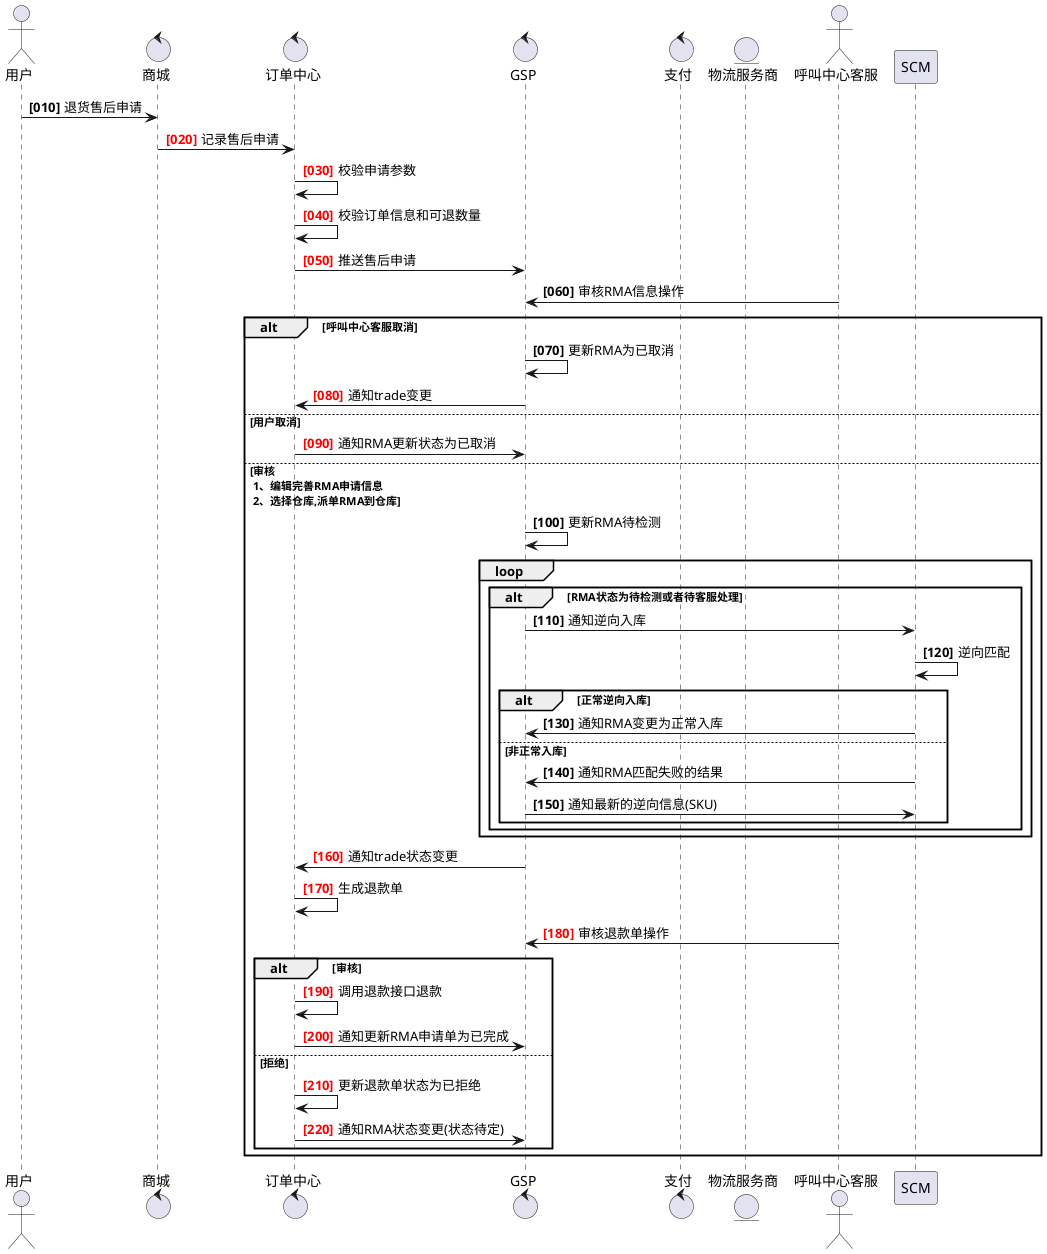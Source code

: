 @startuml
actor 用户
actor 呼叫中心客服

control 商城
control 订单中心 as trade
control GSP
control 支付
entity 物流服务商
actor 呼叫中心客服

autonumber 10 10 "<b>[000]"
用户 -> 商城: 退货售后申请
autonumber resume "<font color=red><b>[000]"
商城 -> trade: 记录售后申请
trade -> trade: 校验申请参数
trade -> trade: 校验订单信息和可退数量
trade -> GSP:推送售后申请

autonumber resume "<b>[000]"

呼叫中心客服 -> GSP:审核RMA信息操作

alt 呼叫中心客服取消
    GSP -> GSP:更新RMA为已取消
    autonumber resume "<font color=red><b>[000]"
    GSP -> trade: 通知trade变更
    autonumber resume "<b>[000]"
else 用户取消
    autonumber resume "<font color=red><b>[000]"
    trade->GSP:通知RMA更新状态为已取消
    autonumber resume "<b>[000]"
else 审核 \n 1、编辑完善RMA申请信息 \n 2、选择仓库,派单RMA到仓库
    GSP->GSP:更新RMA待检测
    loop
        alt RMA状态为待检测或者待客服处理
            GSP->SCM:通知逆向入库
            SCM->SCM:逆向匹配
            alt 正常逆向入库
                SCM->GSP:通知RMA变更为正常入库
            else 非正常入库
                SCM->GSP:通知RMA匹配失败的结果
                GSP->SCM:通知最新的逆向信息(SKU)
            end
        end
    end
    autonumber resume "<font color=red><b>[000]"
    GSP->trade:通知trade状态变更
    trade->trade:生成退款单
    呼叫中心客服->GSP:审核退款单操作
    alt 审核
        trade->trade:调用退款接口退款
        trade->GSP:通知更新RMA申请单为已完成
    else 拒绝
        trade -> trade:更新退款单状态为已拒绝
        trade -> GSP:通知RMA状态变更(状态待定)
    end
end
@enduml